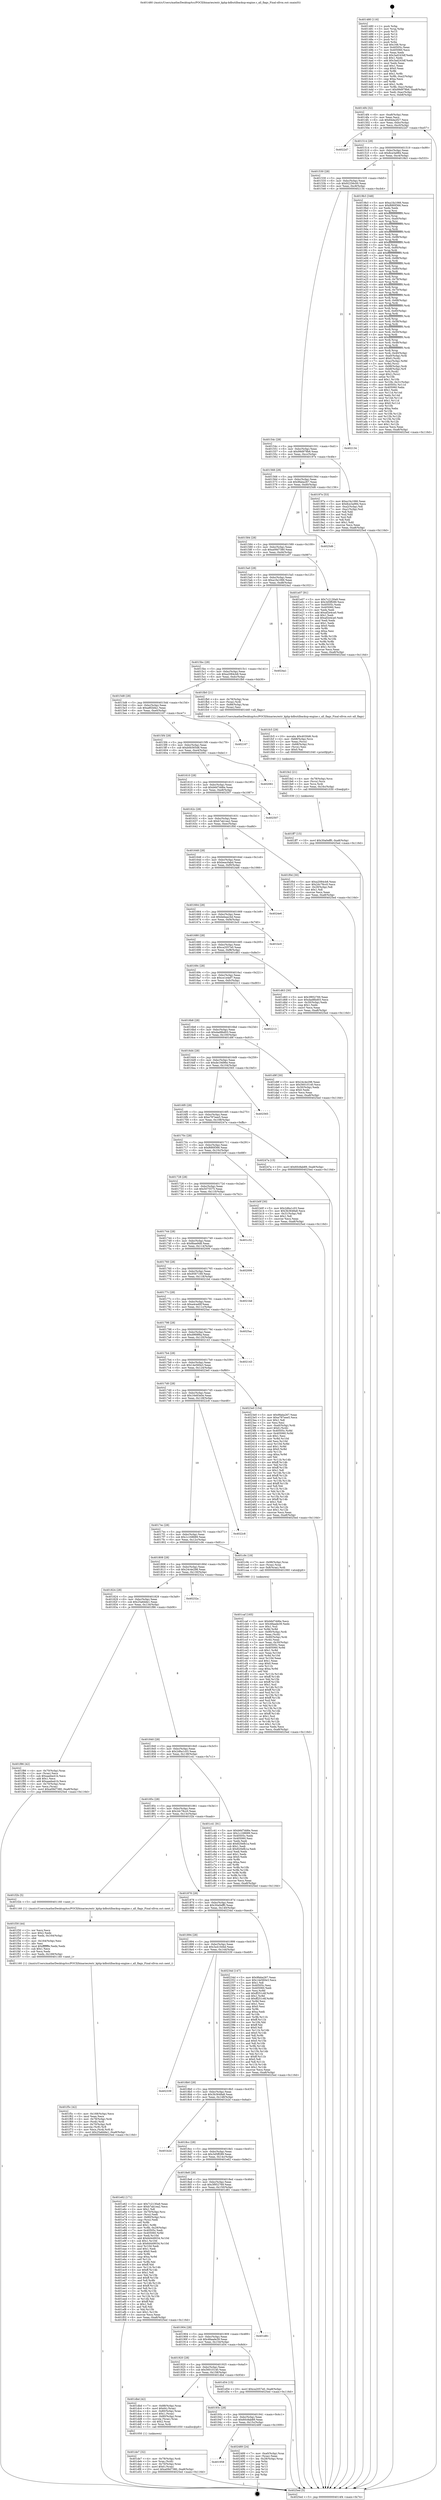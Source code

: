 digraph "0x401480" {
  label = "0x401480 (/mnt/c/Users/mathe/Desktop/tcc/POCII/binaries/extr_kphp-kdbutilbackup-engine.c_all_flags_Final-ollvm.out::main(0))"
  labelloc = "t"
  node[shape=record]

  Entry [label="",width=0.3,height=0.3,shape=circle,fillcolor=black,style=filled]
  "0x4014f4" [label="{
     0x4014f4 [32]\l
     | [instrs]\l
     &nbsp;&nbsp;0x4014f4 \<+6\>: mov -0xa8(%rbp),%eax\l
     &nbsp;&nbsp;0x4014fa \<+2\>: mov %eax,%ecx\l
     &nbsp;&nbsp;0x4014fc \<+6\>: sub $0x84da2f27,%ecx\l
     &nbsp;&nbsp;0x401502 \<+6\>: mov %eax,-0xbc(%rbp)\l
     &nbsp;&nbsp;0x401508 \<+6\>: mov %ecx,-0xc0(%rbp)\l
     &nbsp;&nbsp;0x40150e \<+6\>: je 00000000004022d7 \<main+0xe57\>\l
  }"]
  "0x4022d7" [label="{
     0x4022d7\l
  }", style=dashed]
  "0x401514" [label="{
     0x401514 [28]\l
     | [instrs]\l
     &nbsp;&nbsp;0x401514 \<+5\>: jmp 0000000000401519 \<main+0x99\>\l
     &nbsp;&nbsp;0x401519 \<+6\>: mov -0xbc(%rbp),%eax\l
     &nbsp;&nbsp;0x40151f \<+5\>: sub $0x8ce3a984,%eax\l
     &nbsp;&nbsp;0x401524 \<+6\>: mov %eax,-0xc4(%rbp)\l
     &nbsp;&nbsp;0x40152a \<+6\>: je 00000000004019b3 \<main+0x533\>\l
  }"]
  Exit [label="",width=0.3,height=0.3,shape=circle,fillcolor=black,style=filled,peripheries=2]
  "0x4019b3" [label="{
     0x4019b3 [348]\l
     | [instrs]\l
     &nbsp;&nbsp;0x4019b3 \<+5\>: mov $0xa1fa1066,%eax\l
     &nbsp;&nbsp;0x4019b8 \<+5\>: mov $0xf680f366,%ecx\l
     &nbsp;&nbsp;0x4019bd \<+2\>: xor %edx,%edx\l
     &nbsp;&nbsp;0x4019bf \<+3\>: mov %rsp,%rsi\l
     &nbsp;&nbsp;0x4019c2 \<+4\>: add $0xfffffffffffffff0,%rsi\l
     &nbsp;&nbsp;0x4019c6 \<+3\>: mov %rsi,%rsp\l
     &nbsp;&nbsp;0x4019c9 \<+7\>: mov %rsi,-0xa0(%rbp)\l
     &nbsp;&nbsp;0x4019d0 \<+3\>: mov %rsp,%rsi\l
     &nbsp;&nbsp;0x4019d3 \<+4\>: add $0xfffffffffffffff0,%rsi\l
     &nbsp;&nbsp;0x4019d7 \<+3\>: mov %rsi,%rsp\l
     &nbsp;&nbsp;0x4019da \<+3\>: mov %rsp,%rdi\l
     &nbsp;&nbsp;0x4019dd \<+4\>: add $0xfffffffffffffff0,%rdi\l
     &nbsp;&nbsp;0x4019e1 \<+3\>: mov %rdi,%rsp\l
     &nbsp;&nbsp;0x4019e4 \<+7\>: mov %rdi,-0x98(%rbp)\l
     &nbsp;&nbsp;0x4019eb \<+3\>: mov %rsp,%rdi\l
     &nbsp;&nbsp;0x4019ee \<+4\>: add $0xfffffffffffffff0,%rdi\l
     &nbsp;&nbsp;0x4019f2 \<+3\>: mov %rdi,%rsp\l
     &nbsp;&nbsp;0x4019f5 \<+7\>: mov %rdi,-0x90(%rbp)\l
     &nbsp;&nbsp;0x4019fc \<+3\>: mov %rsp,%rdi\l
     &nbsp;&nbsp;0x4019ff \<+4\>: add $0xfffffffffffffff0,%rdi\l
     &nbsp;&nbsp;0x401a03 \<+3\>: mov %rdi,%rsp\l
     &nbsp;&nbsp;0x401a06 \<+7\>: mov %rdi,-0x88(%rbp)\l
     &nbsp;&nbsp;0x401a0d \<+3\>: mov %rsp,%rdi\l
     &nbsp;&nbsp;0x401a10 \<+4\>: add $0xfffffffffffffff0,%rdi\l
     &nbsp;&nbsp;0x401a14 \<+3\>: mov %rdi,%rsp\l
     &nbsp;&nbsp;0x401a17 \<+4\>: mov %rdi,-0x80(%rbp)\l
     &nbsp;&nbsp;0x401a1b \<+3\>: mov %rsp,%rdi\l
     &nbsp;&nbsp;0x401a1e \<+4\>: add $0xfffffffffffffff0,%rdi\l
     &nbsp;&nbsp;0x401a22 \<+3\>: mov %rdi,%rsp\l
     &nbsp;&nbsp;0x401a25 \<+4\>: mov %rdi,-0x78(%rbp)\l
     &nbsp;&nbsp;0x401a29 \<+3\>: mov %rsp,%rdi\l
     &nbsp;&nbsp;0x401a2c \<+4\>: add $0xfffffffffffffff0,%rdi\l
     &nbsp;&nbsp;0x401a30 \<+3\>: mov %rdi,%rsp\l
     &nbsp;&nbsp;0x401a33 \<+4\>: mov %rdi,-0x70(%rbp)\l
     &nbsp;&nbsp;0x401a37 \<+3\>: mov %rsp,%rdi\l
     &nbsp;&nbsp;0x401a3a \<+4\>: add $0xfffffffffffffff0,%rdi\l
     &nbsp;&nbsp;0x401a3e \<+3\>: mov %rdi,%rsp\l
     &nbsp;&nbsp;0x401a41 \<+4\>: mov %rdi,-0x68(%rbp)\l
     &nbsp;&nbsp;0x401a45 \<+3\>: mov %rsp,%rdi\l
     &nbsp;&nbsp;0x401a48 \<+4\>: add $0xfffffffffffffff0,%rdi\l
     &nbsp;&nbsp;0x401a4c \<+3\>: mov %rdi,%rsp\l
     &nbsp;&nbsp;0x401a4f \<+4\>: mov %rdi,-0x60(%rbp)\l
     &nbsp;&nbsp;0x401a53 \<+3\>: mov %rsp,%rdi\l
     &nbsp;&nbsp;0x401a56 \<+4\>: add $0xfffffffffffffff0,%rdi\l
     &nbsp;&nbsp;0x401a5a \<+3\>: mov %rdi,%rsp\l
     &nbsp;&nbsp;0x401a5d \<+4\>: mov %rdi,-0x58(%rbp)\l
     &nbsp;&nbsp;0x401a61 \<+3\>: mov %rsp,%rdi\l
     &nbsp;&nbsp;0x401a64 \<+4\>: add $0xfffffffffffffff0,%rdi\l
     &nbsp;&nbsp;0x401a68 \<+3\>: mov %rdi,%rsp\l
     &nbsp;&nbsp;0x401a6b \<+4\>: mov %rdi,-0x50(%rbp)\l
     &nbsp;&nbsp;0x401a6f \<+3\>: mov %rsp,%rdi\l
     &nbsp;&nbsp;0x401a72 \<+4\>: add $0xfffffffffffffff0,%rdi\l
     &nbsp;&nbsp;0x401a76 \<+3\>: mov %rdi,%rsp\l
     &nbsp;&nbsp;0x401a79 \<+4\>: mov %rdi,-0x48(%rbp)\l
     &nbsp;&nbsp;0x401a7d \<+3\>: mov %rsp,%rdi\l
     &nbsp;&nbsp;0x401a80 \<+4\>: add $0xfffffffffffffff0,%rdi\l
     &nbsp;&nbsp;0x401a84 \<+3\>: mov %rdi,%rsp\l
     &nbsp;&nbsp;0x401a87 \<+4\>: mov %rdi,-0x40(%rbp)\l
     &nbsp;&nbsp;0x401a8b \<+7\>: mov -0xa0(%rbp),%rdi\l
     &nbsp;&nbsp;0x401a92 \<+6\>: movl $0x0,(%rdi)\l
     &nbsp;&nbsp;0x401a98 \<+7\>: mov -0xac(%rbp),%r8d\l
     &nbsp;&nbsp;0x401a9f \<+3\>: mov %r8d,(%rsi)\l
     &nbsp;&nbsp;0x401aa2 \<+7\>: mov -0x98(%rbp),%rdi\l
     &nbsp;&nbsp;0x401aa9 \<+7\>: mov -0xb8(%rbp),%r9\l
     &nbsp;&nbsp;0x401ab0 \<+3\>: mov %r9,(%rdi)\l
     &nbsp;&nbsp;0x401ab3 \<+3\>: cmpl $0x2,(%rsi)\l
     &nbsp;&nbsp;0x401ab6 \<+4\>: setne %r10b\l
     &nbsp;&nbsp;0x401aba \<+4\>: and $0x1,%r10b\l
     &nbsp;&nbsp;0x401abe \<+4\>: mov %r10b,-0x31(%rbp)\l
     &nbsp;&nbsp;0x401ac2 \<+8\>: mov 0x40505c,%r11d\l
     &nbsp;&nbsp;0x401aca \<+7\>: mov 0x405060,%ebx\l
     &nbsp;&nbsp;0x401ad1 \<+3\>: sub $0x1,%edx\l
     &nbsp;&nbsp;0x401ad4 \<+3\>: mov %r11d,%r14d\l
     &nbsp;&nbsp;0x401ad7 \<+3\>: add %edx,%r14d\l
     &nbsp;&nbsp;0x401ada \<+4\>: imul %r14d,%r11d\l
     &nbsp;&nbsp;0x401ade \<+4\>: and $0x1,%r11d\l
     &nbsp;&nbsp;0x401ae2 \<+4\>: cmp $0x0,%r11d\l
     &nbsp;&nbsp;0x401ae6 \<+4\>: sete %r10b\l
     &nbsp;&nbsp;0x401aea \<+3\>: cmp $0xa,%ebx\l
     &nbsp;&nbsp;0x401aed \<+4\>: setl %r15b\l
     &nbsp;&nbsp;0x401af1 \<+3\>: mov %r10b,%r12b\l
     &nbsp;&nbsp;0x401af4 \<+3\>: and %r15b,%r12b\l
     &nbsp;&nbsp;0x401af7 \<+3\>: xor %r15b,%r10b\l
     &nbsp;&nbsp;0x401afa \<+3\>: or %r10b,%r12b\l
     &nbsp;&nbsp;0x401afd \<+4\>: test $0x1,%r12b\l
     &nbsp;&nbsp;0x401b01 \<+3\>: cmovne %ecx,%eax\l
     &nbsp;&nbsp;0x401b04 \<+6\>: mov %eax,-0xa8(%rbp)\l
     &nbsp;&nbsp;0x401b0a \<+5\>: jmp 00000000004025ed \<main+0x116d\>\l
  }"]
  "0x401530" [label="{
     0x401530 [28]\l
     | [instrs]\l
     &nbsp;&nbsp;0x401530 \<+5\>: jmp 0000000000401535 \<main+0xb5\>\l
     &nbsp;&nbsp;0x401535 \<+6\>: mov -0xbc(%rbp),%eax\l
     &nbsp;&nbsp;0x40153b \<+5\>: sub $0x92256c00,%eax\l
     &nbsp;&nbsp;0x401540 \<+6\>: mov %eax,-0xc8(%rbp)\l
     &nbsp;&nbsp;0x401546 \<+6\>: je 0000000000402134 \<main+0xcb4\>\l
  }"]
  "0x401958" [label="{
     0x401958\l
  }", style=dashed]
  "0x402134" [label="{
     0x402134\l
  }", style=dashed]
  "0x40154c" [label="{
     0x40154c [28]\l
     | [instrs]\l
     &nbsp;&nbsp;0x40154c \<+5\>: jmp 0000000000401551 \<main+0xd1\>\l
     &nbsp;&nbsp;0x401551 \<+6\>: mov -0xbc(%rbp),%eax\l
     &nbsp;&nbsp;0x401557 \<+5\>: sub $0x99d978b6,%eax\l
     &nbsp;&nbsp;0x40155c \<+6\>: mov %eax,-0xcc(%rbp)\l
     &nbsp;&nbsp;0x401562 \<+6\>: je 000000000040197e \<main+0x4fe\>\l
  }"]
  "0x402489" [label="{
     0x402489 [24]\l
     | [instrs]\l
     &nbsp;&nbsp;0x402489 \<+7\>: mov -0xa0(%rbp),%rax\l
     &nbsp;&nbsp;0x402490 \<+2\>: mov (%rax),%eax\l
     &nbsp;&nbsp;0x402492 \<+4\>: lea -0x28(%rbp),%rsp\l
     &nbsp;&nbsp;0x402496 \<+1\>: pop %rbx\l
     &nbsp;&nbsp;0x402497 \<+2\>: pop %r12\l
     &nbsp;&nbsp;0x402499 \<+2\>: pop %r13\l
     &nbsp;&nbsp;0x40249b \<+2\>: pop %r14\l
     &nbsp;&nbsp;0x40249d \<+2\>: pop %r15\l
     &nbsp;&nbsp;0x40249f \<+1\>: pop %rbp\l
     &nbsp;&nbsp;0x4024a0 \<+1\>: ret\l
  }"]
  "0x40197e" [label="{
     0x40197e [53]\l
     | [instrs]\l
     &nbsp;&nbsp;0x40197e \<+5\>: mov $0xa1fa1066,%eax\l
     &nbsp;&nbsp;0x401983 \<+5\>: mov $0x8ce3a984,%ecx\l
     &nbsp;&nbsp;0x401988 \<+6\>: mov -0xa2(%rbp),%dl\l
     &nbsp;&nbsp;0x40198e \<+7\>: mov -0xa1(%rbp),%sil\l
     &nbsp;&nbsp;0x401995 \<+3\>: mov %dl,%dil\l
     &nbsp;&nbsp;0x401998 \<+3\>: and %sil,%dil\l
     &nbsp;&nbsp;0x40199b \<+3\>: xor %sil,%dl\l
     &nbsp;&nbsp;0x40199e \<+3\>: or %dl,%dil\l
     &nbsp;&nbsp;0x4019a1 \<+4\>: test $0x1,%dil\l
     &nbsp;&nbsp;0x4019a5 \<+3\>: cmovne %ecx,%eax\l
     &nbsp;&nbsp;0x4019a8 \<+6\>: mov %eax,-0xa8(%rbp)\l
     &nbsp;&nbsp;0x4019ae \<+5\>: jmp 00000000004025ed \<main+0x116d\>\l
  }"]
  "0x401568" [label="{
     0x401568 [28]\l
     | [instrs]\l
     &nbsp;&nbsp;0x401568 \<+5\>: jmp 000000000040156d \<main+0xed\>\l
     &nbsp;&nbsp;0x40156d \<+6\>: mov -0xbc(%rbp),%eax\l
     &nbsp;&nbsp;0x401573 \<+5\>: sub $0x9faba267,%eax\l
     &nbsp;&nbsp;0x401578 \<+6\>: mov %eax,-0xd0(%rbp)\l
     &nbsp;&nbsp;0x40157e \<+6\>: je 00000000004025d6 \<main+0x1156\>\l
  }"]
  "0x4025ed" [label="{
     0x4025ed [5]\l
     | [instrs]\l
     &nbsp;&nbsp;0x4025ed \<+5\>: jmp 00000000004014f4 \<main+0x74\>\l
  }"]
  "0x401480" [label="{
     0x401480 [116]\l
     | [instrs]\l
     &nbsp;&nbsp;0x401480 \<+1\>: push %rbp\l
     &nbsp;&nbsp;0x401481 \<+3\>: mov %rsp,%rbp\l
     &nbsp;&nbsp;0x401484 \<+2\>: push %r15\l
     &nbsp;&nbsp;0x401486 \<+2\>: push %r14\l
     &nbsp;&nbsp;0x401488 \<+2\>: push %r13\l
     &nbsp;&nbsp;0x40148a \<+2\>: push %r12\l
     &nbsp;&nbsp;0x40148c \<+1\>: push %rbx\l
     &nbsp;&nbsp;0x40148d \<+7\>: sub $0x168,%rsp\l
     &nbsp;&nbsp;0x401494 \<+7\>: mov 0x40505c,%eax\l
     &nbsp;&nbsp;0x40149b \<+7\>: mov 0x405060,%ecx\l
     &nbsp;&nbsp;0x4014a2 \<+2\>: mov %eax,%edx\l
     &nbsp;&nbsp;0x4014a4 \<+6\>: sub $0x3ad243df,%edx\l
     &nbsp;&nbsp;0x4014aa \<+3\>: sub $0x1,%edx\l
     &nbsp;&nbsp;0x4014ad \<+6\>: add $0x3ad243df,%edx\l
     &nbsp;&nbsp;0x4014b3 \<+3\>: imul %edx,%eax\l
     &nbsp;&nbsp;0x4014b6 \<+3\>: and $0x1,%eax\l
     &nbsp;&nbsp;0x4014b9 \<+3\>: cmp $0x0,%eax\l
     &nbsp;&nbsp;0x4014bc \<+4\>: sete %r8b\l
     &nbsp;&nbsp;0x4014c0 \<+4\>: and $0x1,%r8b\l
     &nbsp;&nbsp;0x4014c4 \<+7\>: mov %r8b,-0xa2(%rbp)\l
     &nbsp;&nbsp;0x4014cb \<+3\>: cmp $0xa,%ecx\l
     &nbsp;&nbsp;0x4014ce \<+4\>: setl %r8b\l
     &nbsp;&nbsp;0x4014d2 \<+4\>: and $0x1,%r8b\l
     &nbsp;&nbsp;0x4014d6 \<+7\>: mov %r8b,-0xa1(%rbp)\l
     &nbsp;&nbsp;0x4014dd \<+10\>: movl $0x99d978b6,-0xa8(%rbp)\l
     &nbsp;&nbsp;0x4014e7 \<+6\>: mov %edi,-0xac(%rbp)\l
     &nbsp;&nbsp;0x4014ed \<+7\>: mov %rsi,-0xb8(%rbp)\l
  }"]
  "0x401ff7" [label="{
     0x401ff7 [15]\l
     | [instrs]\l
     &nbsp;&nbsp;0x401ff7 \<+10\>: movl $0x30a0eff0,-0xa8(%rbp)\l
     &nbsp;&nbsp;0x402001 \<+5\>: jmp 00000000004025ed \<main+0x116d\>\l
  }"]
  "0x401fe2" [label="{
     0x401fe2 [21]\l
     | [instrs]\l
     &nbsp;&nbsp;0x401fe2 \<+4\>: mov -0x78(%rbp),%rcx\l
     &nbsp;&nbsp;0x401fe6 \<+3\>: mov (%rcx),%rcx\l
     &nbsp;&nbsp;0x401fe9 \<+3\>: mov %rcx,%rdi\l
     &nbsp;&nbsp;0x401fec \<+6\>: mov %eax,-0x16c(%rbp)\l
     &nbsp;&nbsp;0x401ff2 \<+5\>: call 0000000000401030 \<free@plt\>\l
     | [calls]\l
     &nbsp;&nbsp;0x401030 \{1\} (unknown)\l
  }"]
  "0x4025d6" [label="{
     0x4025d6\l
  }", style=dashed]
  "0x401584" [label="{
     0x401584 [28]\l
     | [instrs]\l
     &nbsp;&nbsp;0x401584 \<+5\>: jmp 0000000000401589 \<main+0x109\>\l
     &nbsp;&nbsp;0x401589 \<+6\>: mov -0xbc(%rbp),%eax\l
     &nbsp;&nbsp;0x40158f \<+5\>: sub $0xa09d7380,%eax\l
     &nbsp;&nbsp;0x401594 \<+6\>: mov %eax,-0xd4(%rbp)\l
     &nbsp;&nbsp;0x40159a \<+6\>: je 0000000000401e07 \<main+0x987\>\l
  }"]
  "0x401fc5" [label="{
     0x401fc5 [29]\l
     | [instrs]\l
     &nbsp;&nbsp;0x401fc5 \<+10\>: movabs $0x4030d6,%rdi\l
     &nbsp;&nbsp;0x401fcf \<+4\>: mov -0x68(%rbp),%rcx\l
     &nbsp;&nbsp;0x401fd3 \<+2\>: mov %eax,(%rcx)\l
     &nbsp;&nbsp;0x401fd5 \<+4\>: mov -0x68(%rbp),%rcx\l
     &nbsp;&nbsp;0x401fd9 \<+2\>: mov (%rcx),%esi\l
     &nbsp;&nbsp;0x401fdb \<+2\>: mov $0x0,%al\l
     &nbsp;&nbsp;0x401fdd \<+5\>: call 0000000000401040 \<printf@plt\>\l
     | [calls]\l
     &nbsp;&nbsp;0x401040 \{1\} (unknown)\l
  }"]
  "0x401e07" [label="{
     0x401e07 [91]\l
     | [instrs]\l
     &nbsp;&nbsp;0x401e07 \<+5\>: mov $0x7c2130a9,%eax\l
     &nbsp;&nbsp;0x401e0c \<+5\>: mov $0x3d5ff289,%ecx\l
     &nbsp;&nbsp;0x401e11 \<+7\>: mov 0x40505c,%edx\l
     &nbsp;&nbsp;0x401e18 \<+7\>: mov 0x405060,%esi\l
     &nbsp;&nbsp;0x401e1f \<+2\>: mov %edx,%edi\l
     &nbsp;&nbsp;0x401e21 \<+6\>: add $0xaf2e4ca0,%edi\l
     &nbsp;&nbsp;0x401e27 \<+3\>: sub $0x1,%edi\l
     &nbsp;&nbsp;0x401e2a \<+6\>: sub $0xaf2e4ca0,%edi\l
     &nbsp;&nbsp;0x401e30 \<+3\>: imul %edi,%edx\l
     &nbsp;&nbsp;0x401e33 \<+3\>: and $0x1,%edx\l
     &nbsp;&nbsp;0x401e36 \<+3\>: cmp $0x0,%edx\l
     &nbsp;&nbsp;0x401e39 \<+4\>: sete %r8b\l
     &nbsp;&nbsp;0x401e3d \<+3\>: cmp $0xa,%esi\l
     &nbsp;&nbsp;0x401e40 \<+4\>: setl %r9b\l
     &nbsp;&nbsp;0x401e44 \<+3\>: mov %r8b,%r10b\l
     &nbsp;&nbsp;0x401e47 \<+3\>: and %r9b,%r10b\l
     &nbsp;&nbsp;0x401e4a \<+3\>: xor %r9b,%r8b\l
     &nbsp;&nbsp;0x401e4d \<+3\>: or %r8b,%r10b\l
     &nbsp;&nbsp;0x401e50 \<+4\>: test $0x1,%r10b\l
     &nbsp;&nbsp;0x401e54 \<+3\>: cmovne %ecx,%eax\l
     &nbsp;&nbsp;0x401e57 \<+6\>: mov %eax,-0xa8(%rbp)\l
     &nbsp;&nbsp;0x401e5d \<+5\>: jmp 00000000004025ed \<main+0x116d\>\l
  }"]
  "0x4015a0" [label="{
     0x4015a0 [28]\l
     | [instrs]\l
     &nbsp;&nbsp;0x4015a0 \<+5\>: jmp 00000000004015a5 \<main+0x125\>\l
     &nbsp;&nbsp;0x4015a5 \<+6\>: mov -0xbc(%rbp),%eax\l
     &nbsp;&nbsp;0x4015ab \<+5\>: sub $0xa1fa1066,%eax\l
     &nbsp;&nbsp;0x4015b0 \<+6\>: mov %eax,-0xd8(%rbp)\l
     &nbsp;&nbsp;0x4015b6 \<+6\>: je 00000000004024a1 \<main+0x1021\>\l
  }"]
  "0x401f5c" [label="{
     0x401f5c [42]\l
     | [instrs]\l
     &nbsp;&nbsp;0x401f5c \<+6\>: mov -0x168(%rbp),%ecx\l
     &nbsp;&nbsp;0x401f62 \<+3\>: imul %eax,%ecx\l
     &nbsp;&nbsp;0x401f65 \<+4\>: mov -0x78(%rbp),%rdi\l
     &nbsp;&nbsp;0x401f69 \<+3\>: mov (%rdi),%rdi\l
     &nbsp;&nbsp;0x401f6c \<+4\>: mov -0x70(%rbp),%r8\l
     &nbsp;&nbsp;0x401f70 \<+3\>: movslq (%r8),%r8\l
     &nbsp;&nbsp;0x401f73 \<+4\>: mov %ecx,(%rdi,%r8,4)\l
     &nbsp;&nbsp;0x401f77 \<+10\>: movl $0x25a6dde1,-0xa8(%rbp)\l
     &nbsp;&nbsp;0x401f81 \<+5\>: jmp 00000000004025ed \<main+0x116d\>\l
  }"]
  "0x4024a1" [label="{
     0x4024a1\l
  }", style=dashed]
  "0x4015bc" [label="{
     0x4015bc [28]\l
     | [instrs]\l
     &nbsp;&nbsp;0x4015bc \<+5\>: jmp 00000000004015c1 \<main+0x141\>\l
     &nbsp;&nbsp;0x4015c1 \<+6\>: mov -0xbc(%rbp),%eax\l
     &nbsp;&nbsp;0x4015c7 \<+5\>: sub $0xa2084cb8,%eax\l
     &nbsp;&nbsp;0x4015cc \<+6\>: mov %eax,-0xdc(%rbp)\l
     &nbsp;&nbsp;0x4015d2 \<+6\>: je 0000000000401fb0 \<main+0xb30\>\l
  }"]
  "0x401f30" [label="{
     0x401f30 [44]\l
     | [instrs]\l
     &nbsp;&nbsp;0x401f30 \<+2\>: xor %ecx,%ecx\l
     &nbsp;&nbsp;0x401f32 \<+5\>: mov $0x2,%edx\l
     &nbsp;&nbsp;0x401f37 \<+6\>: mov %edx,-0x164(%rbp)\l
     &nbsp;&nbsp;0x401f3d \<+1\>: cltd\l
     &nbsp;&nbsp;0x401f3e \<+6\>: mov -0x164(%rbp),%esi\l
     &nbsp;&nbsp;0x401f44 \<+2\>: idiv %esi\l
     &nbsp;&nbsp;0x401f46 \<+6\>: imul $0xfffffffe,%edx,%edx\l
     &nbsp;&nbsp;0x401f4c \<+3\>: sub $0x1,%ecx\l
     &nbsp;&nbsp;0x401f4f \<+2\>: sub %ecx,%edx\l
     &nbsp;&nbsp;0x401f51 \<+6\>: mov %edx,-0x168(%rbp)\l
     &nbsp;&nbsp;0x401f57 \<+5\>: call 0000000000401160 \<next_i\>\l
     | [calls]\l
     &nbsp;&nbsp;0x401160 \{1\} (/mnt/c/Users/mathe/Desktop/tcc/POCII/binaries/extr_kphp-kdbutilbackup-engine.c_all_flags_Final-ollvm.out::next_i)\l
  }"]
  "0x401fb0" [label="{
     0x401fb0 [21]\l
     | [instrs]\l
     &nbsp;&nbsp;0x401fb0 \<+4\>: mov -0x78(%rbp),%rax\l
     &nbsp;&nbsp;0x401fb4 \<+3\>: mov (%rax),%rdi\l
     &nbsp;&nbsp;0x401fb7 \<+7\>: mov -0x88(%rbp),%rax\l
     &nbsp;&nbsp;0x401fbe \<+2\>: mov (%rax),%esi\l
     &nbsp;&nbsp;0x401fc0 \<+5\>: call 0000000000401440 \<all_flags\>\l
     | [calls]\l
     &nbsp;&nbsp;0x401440 \{1\} (/mnt/c/Users/mathe/Desktop/tcc/POCII/binaries/extr_kphp-kdbutilbackup-engine.c_all_flags_Final-ollvm.out::all_flags)\l
  }"]
  "0x4015d8" [label="{
     0x4015d8 [28]\l
     | [instrs]\l
     &nbsp;&nbsp;0x4015d8 \<+5\>: jmp 00000000004015dd \<main+0x15d\>\l
     &nbsp;&nbsp;0x4015dd \<+6\>: mov -0xbc(%rbp),%eax\l
     &nbsp;&nbsp;0x4015e3 \<+5\>: sub $0xa8f2bfa1,%eax\l
     &nbsp;&nbsp;0x4015e8 \<+6\>: mov %eax,-0xe0(%rbp)\l
     &nbsp;&nbsp;0x4015ee \<+6\>: je 0000000000402167 \<main+0xce7\>\l
  }"]
  "0x401de7" [label="{
     0x401de7 [32]\l
     | [instrs]\l
     &nbsp;&nbsp;0x401de7 \<+4\>: mov -0x78(%rbp),%rdi\l
     &nbsp;&nbsp;0x401deb \<+3\>: mov %rax,(%rdi)\l
     &nbsp;&nbsp;0x401dee \<+4\>: mov -0x70(%rbp),%rax\l
     &nbsp;&nbsp;0x401df2 \<+6\>: movl $0x0,(%rax)\l
     &nbsp;&nbsp;0x401df8 \<+10\>: movl $0xa09d7380,-0xa8(%rbp)\l
     &nbsp;&nbsp;0x401e02 \<+5\>: jmp 00000000004025ed \<main+0x116d\>\l
  }"]
  "0x402167" [label="{
     0x402167\l
  }", style=dashed]
  "0x4015f4" [label="{
     0x4015f4 [28]\l
     | [instrs]\l
     &nbsp;&nbsp;0x4015f4 \<+5\>: jmp 00000000004015f9 \<main+0x179\>\l
     &nbsp;&nbsp;0x4015f9 \<+6\>: mov -0xbc(%rbp),%eax\l
     &nbsp;&nbsp;0x4015ff \<+5\>: sub $0xb0b565d8,%eax\l
     &nbsp;&nbsp;0x401604 \<+6\>: mov %eax,-0xe4(%rbp)\l
     &nbsp;&nbsp;0x40160a \<+6\>: je 0000000000402061 \<main+0xbe1\>\l
  }"]
  "0x40193c" [label="{
     0x40193c [28]\l
     | [instrs]\l
     &nbsp;&nbsp;0x40193c \<+5\>: jmp 0000000000401941 \<main+0x4c1\>\l
     &nbsp;&nbsp;0x401941 \<+6\>: mov -0xbc(%rbp),%eax\l
     &nbsp;&nbsp;0x401947 \<+5\>: sub $0x60c8ab89,%eax\l
     &nbsp;&nbsp;0x40194c \<+6\>: mov %eax,-0x15c(%rbp)\l
     &nbsp;&nbsp;0x401952 \<+6\>: je 0000000000402489 \<main+0x1009\>\l
  }"]
  "0x402061" [label="{
     0x402061\l
  }", style=dashed]
  "0x401610" [label="{
     0x401610 [28]\l
     | [instrs]\l
     &nbsp;&nbsp;0x401610 \<+5\>: jmp 0000000000401615 \<main+0x195\>\l
     &nbsp;&nbsp;0x401615 \<+6\>: mov -0xbc(%rbp),%eax\l
     &nbsp;&nbsp;0x40161b \<+5\>: sub $0xb6d7dd6e,%eax\l
     &nbsp;&nbsp;0x401620 \<+6\>: mov %eax,-0xe8(%rbp)\l
     &nbsp;&nbsp;0x401626 \<+6\>: je 0000000000402507 \<main+0x1087\>\l
  }"]
  "0x401dbd" [label="{
     0x401dbd [42]\l
     | [instrs]\l
     &nbsp;&nbsp;0x401dbd \<+7\>: mov -0x88(%rbp),%rax\l
     &nbsp;&nbsp;0x401dc4 \<+6\>: movl $0x64,(%rax)\l
     &nbsp;&nbsp;0x401dca \<+4\>: mov -0x80(%rbp),%rax\l
     &nbsp;&nbsp;0x401dce \<+6\>: movl $0x1,(%rax)\l
     &nbsp;&nbsp;0x401dd4 \<+4\>: mov -0x80(%rbp),%rax\l
     &nbsp;&nbsp;0x401dd8 \<+3\>: movslq (%rax),%rax\l
     &nbsp;&nbsp;0x401ddb \<+4\>: shl $0x2,%rax\l
     &nbsp;&nbsp;0x401ddf \<+3\>: mov %rax,%rdi\l
     &nbsp;&nbsp;0x401de2 \<+5\>: call 0000000000401050 \<malloc@plt\>\l
     | [calls]\l
     &nbsp;&nbsp;0x401050 \{1\} (unknown)\l
  }"]
  "0x402507" [label="{
     0x402507\l
  }", style=dashed]
  "0x40162c" [label="{
     0x40162c [28]\l
     | [instrs]\l
     &nbsp;&nbsp;0x40162c \<+5\>: jmp 0000000000401631 \<main+0x1b1\>\l
     &nbsp;&nbsp;0x401631 \<+6\>: mov -0xbc(%rbp),%eax\l
     &nbsp;&nbsp;0x401637 \<+5\>: sub $0xb7ab1ea2,%eax\l
     &nbsp;&nbsp;0x40163c \<+6\>: mov %eax,-0xec(%rbp)\l
     &nbsp;&nbsp;0x401642 \<+6\>: je 0000000000401f0d \<main+0xa8d\>\l
  }"]
  "0x401920" [label="{
     0x401920 [28]\l
     | [instrs]\l
     &nbsp;&nbsp;0x401920 \<+5\>: jmp 0000000000401925 \<main+0x4a5\>\l
     &nbsp;&nbsp;0x401925 \<+6\>: mov -0xbc(%rbp),%eax\l
     &nbsp;&nbsp;0x40192b \<+5\>: sub $0x56010140,%eax\l
     &nbsp;&nbsp;0x401930 \<+6\>: mov %eax,-0x158(%rbp)\l
     &nbsp;&nbsp;0x401936 \<+6\>: je 0000000000401dbd \<main+0x93d\>\l
  }"]
  "0x401f0d" [label="{
     0x401f0d [30]\l
     | [instrs]\l
     &nbsp;&nbsp;0x401f0d \<+5\>: mov $0xa2084cb8,%eax\l
     &nbsp;&nbsp;0x401f12 \<+5\>: mov $0x2dc78cc0,%ecx\l
     &nbsp;&nbsp;0x401f17 \<+3\>: mov -0x29(%rbp),%dl\l
     &nbsp;&nbsp;0x401f1a \<+3\>: test $0x1,%dl\l
     &nbsp;&nbsp;0x401f1d \<+3\>: cmovne %ecx,%eax\l
     &nbsp;&nbsp;0x401f20 \<+6\>: mov %eax,-0xa8(%rbp)\l
     &nbsp;&nbsp;0x401f26 \<+5\>: jmp 00000000004025ed \<main+0x116d\>\l
  }"]
  "0x401648" [label="{
     0x401648 [28]\l
     | [instrs]\l
     &nbsp;&nbsp;0x401648 \<+5\>: jmp 000000000040164d \<main+0x1cd\>\l
     &nbsp;&nbsp;0x40164d \<+6\>: mov -0xbc(%rbp),%eax\l
     &nbsp;&nbsp;0x401653 \<+5\>: sub $0xbeac0abd,%eax\l
     &nbsp;&nbsp;0x401658 \<+6\>: mov %eax,-0xf0(%rbp)\l
     &nbsp;&nbsp;0x40165e \<+6\>: je 00000000004024e6 \<main+0x1066\>\l
  }"]
  "0x401d54" [label="{
     0x401d54 [15]\l
     | [instrs]\l
     &nbsp;&nbsp;0x401d54 \<+10\>: movl $0xca2057e0,-0xa8(%rbp)\l
     &nbsp;&nbsp;0x401d5e \<+5\>: jmp 00000000004025ed \<main+0x116d\>\l
  }"]
  "0x4024e6" [label="{
     0x4024e6\l
  }", style=dashed]
  "0x401664" [label="{
     0x401664 [28]\l
     | [instrs]\l
     &nbsp;&nbsp;0x401664 \<+5\>: jmp 0000000000401669 \<main+0x1e9\>\l
     &nbsp;&nbsp;0x401669 \<+6\>: mov -0xbc(%rbp),%eax\l
     &nbsp;&nbsp;0x40166f \<+5\>: sub $0xbebaa24d,%eax\l
     &nbsp;&nbsp;0x401674 \<+6\>: mov %eax,-0xf4(%rbp)\l
     &nbsp;&nbsp;0x40167a \<+6\>: je 0000000000401bc0 \<main+0x740\>\l
  }"]
  "0x401904" [label="{
     0x401904 [28]\l
     | [instrs]\l
     &nbsp;&nbsp;0x401904 \<+5\>: jmp 0000000000401909 \<main+0x489\>\l
     &nbsp;&nbsp;0x401909 \<+6\>: mov -0xbc(%rbp),%eax\l
     &nbsp;&nbsp;0x40190f \<+5\>: sub $0x48aade39,%eax\l
     &nbsp;&nbsp;0x401914 \<+6\>: mov %eax,-0x154(%rbp)\l
     &nbsp;&nbsp;0x40191a \<+6\>: je 0000000000401d54 \<main+0x8d4\>\l
  }"]
  "0x401bc0" [label="{
     0x401bc0\l
  }", style=dashed]
  "0x401680" [label="{
     0x401680 [28]\l
     | [instrs]\l
     &nbsp;&nbsp;0x401680 \<+5\>: jmp 0000000000401685 \<main+0x205\>\l
     &nbsp;&nbsp;0x401685 \<+6\>: mov -0xbc(%rbp),%eax\l
     &nbsp;&nbsp;0x40168b \<+5\>: sub $0xca2057e0,%eax\l
     &nbsp;&nbsp;0x401690 \<+6\>: mov %eax,-0xf8(%rbp)\l
     &nbsp;&nbsp;0x401696 \<+6\>: je 0000000000401d63 \<main+0x8e3\>\l
  }"]
  "0x401d81" [label="{
     0x401d81\l
  }", style=dashed]
  "0x401d63" [label="{
     0x401d63 [30]\l
     | [instrs]\l
     &nbsp;&nbsp;0x401d63 \<+5\>: mov $0x3f952769,%eax\l
     &nbsp;&nbsp;0x401d68 \<+5\>: mov $0xdad8bd03,%ecx\l
     &nbsp;&nbsp;0x401d6d \<+3\>: mov -0x30(%rbp),%edx\l
     &nbsp;&nbsp;0x401d70 \<+3\>: cmp $0x1,%edx\l
     &nbsp;&nbsp;0x401d73 \<+3\>: cmovl %ecx,%eax\l
     &nbsp;&nbsp;0x401d76 \<+6\>: mov %eax,-0xa8(%rbp)\l
     &nbsp;&nbsp;0x401d7c \<+5\>: jmp 00000000004025ed \<main+0x116d\>\l
  }"]
  "0x40169c" [label="{
     0x40169c [28]\l
     | [instrs]\l
     &nbsp;&nbsp;0x40169c \<+5\>: jmp 00000000004016a1 \<main+0x221\>\l
     &nbsp;&nbsp;0x4016a1 \<+6\>: mov -0xbc(%rbp),%eax\l
     &nbsp;&nbsp;0x4016a7 \<+5\>: sub $0xce1e4ef7,%eax\l
     &nbsp;&nbsp;0x4016ac \<+6\>: mov %eax,-0xfc(%rbp)\l
     &nbsp;&nbsp;0x4016b2 \<+6\>: je 0000000000402213 \<main+0xd93\>\l
  }"]
  "0x4018e8" [label="{
     0x4018e8 [28]\l
     | [instrs]\l
     &nbsp;&nbsp;0x4018e8 \<+5\>: jmp 00000000004018ed \<main+0x46d\>\l
     &nbsp;&nbsp;0x4018ed \<+6\>: mov -0xbc(%rbp),%eax\l
     &nbsp;&nbsp;0x4018f3 \<+5\>: sub $0x3f952769,%eax\l
     &nbsp;&nbsp;0x4018f8 \<+6\>: mov %eax,-0x150(%rbp)\l
     &nbsp;&nbsp;0x4018fe \<+6\>: je 0000000000401d81 \<main+0x901\>\l
  }"]
  "0x402213" [label="{
     0x402213\l
  }", style=dashed]
  "0x4016b8" [label="{
     0x4016b8 [28]\l
     | [instrs]\l
     &nbsp;&nbsp;0x4016b8 \<+5\>: jmp 00000000004016bd \<main+0x23d\>\l
     &nbsp;&nbsp;0x4016bd \<+6\>: mov -0xbc(%rbp),%eax\l
     &nbsp;&nbsp;0x4016c3 \<+5\>: sub $0xdad8bd03,%eax\l
     &nbsp;&nbsp;0x4016c8 \<+6\>: mov %eax,-0x100(%rbp)\l
     &nbsp;&nbsp;0x4016ce \<+6\>: je 0000000000401d9f \<main+0x91f\>\l
  }"]
  "0x401e62" [label="{
     0x401e62 [171]\l
     | [instrs]\l
     &nbsp;&nbsp;0x401e62 \<+5\>: mov $0x7c2130a9,%eax\l
     &nbsp;&nbsp;0x401e67 \<+5\>: mov $0xb7ab1ea2,%ecx\l
     &nbsp;&nbsp;0x401e6c \<+2\>: mov $0x1,%dl\l
     &nbsp;&nbsp;0x401e6e \<+4\>: mov -0x70(%rbp),%rsi\l
     &nbsp;&nbsp;0x401e72 \<+2\>: mov (%rsi),%edi\l
     &nbsp;&nbsp;0x401e74 \<+4\>: mov -0x80(%rbp),%rsi\l
     &nbsp;&nbsp;0x401e78 \<+2\>: cmp (%rsi),%edi\l
     &nbsp;&nbsp;0x401e7a \<+4\>: setl %r8b\l
     &nbsp;&nbsp;0x401e7e \<+4\>: and $0x1,%r8b\l
     &nbsp;&nbsp;0x401e82 \<+4\>: mov %r8b,-0x29(%rbp)\l
     &nbsp;&nbsp;0x401e86 \<+7\>: mov 0x40505c,%edi\l
     &nbsp;&nbsp;0x401e8d \<+8\>: mov 0x405060,%r9d\l
     &nbsp;&nbsp;0x401e95 \<+3\>: mov %edi,%r10d\l
     &nbsp;&nbsp;0x401e98 \<+7\>: add $0x6d449034,%r10d\l
     &nbsp;&nbsp;0x401e9f \<+4\>: sub $0x1,%r10d\l
     &nbsp;&nbsp;0x401ea3 \<+7\>: sub $0x6d449034,%r10d\l
     &nbsp;&nbsp;0x401eaa \<+4\>: imul %r10d,%edi\l
     &nbsp;&nbsp;0x401eae \<+3\>: and $0x1,%edi\l
     &nbsp;&nbsp;0x401eb1 \<+3\>: cmp $0x0,%edi\l
     &nbsp;&nbsp;0x401eb4 \<+4\>: sete %r8b\l
     &nbsp;&nbsp;0x401eb8 \<+4\>: cmp $0xa,%r9d\l
     &nbsp;&nbsp;0x401ebc \<+4\>: setl %r11b\l
     &nbsp;&nbsp;0x401ec0 \<+3\>: mov %r8b,%bl\l
     &nbsp;&nbsp;0x401ec3 \<+3\>: xor $0xff,%bl\l
     &nbsp;&nbsp;0x401ec6 \<+3\>: mov %r11b,%r14b\l
     &nbsp;&nbsp;0x401ec9 \<+4\>: xor $0xff,%r14b\l
     &nbsp;&nbsp;0x401ecd \<+3\>: xor $0x1,%dl\l
     &nbsp;&nbsp;0x401ed0 \<+3\>: mov %bl,%r15b\l
     &nbsp;&nbsp;0x401ed3 \<+4\>: and $0xff,%r15b\l
     &nbsp;&nbsp;0x401ed7 \<+3\>: and %dl,%r8b\l
     &nbsp;&nbsp;0x401eda \<+3\>: mov %r14b,%r12b\l
     &nbsp;&nbsp;0x401edd \<+4\>: and $0xff,%r12b\l
     &nbsp;&nbsp;0x401ee1 \<+3\>: and %dl,%r11b\l
     &nbsp;&nbsp;0x401ee4 \<+3\>: or %r8b,%r15b\l
     &nbsp;&nbsp;0x401ee7 \<+3\>: or %r11b,%r12b\l
     &nbsp;&nbsp;0x401eea \<+3\>: xor %r12b,%r15b\l
     &nbsp;&nbsp;0x401eed \<+3\>: or %r14b,%bl\l
     &nbsp;&nbsp;0x401ef0 \<+3\>: xor $0xff,%bl\l
     &nbsp;&nbsp;0x401ef3 \<+3\>: or $0x1,%dl\l
     &nbsp;&nbsp;0x401ef6 \<+2\>: and %dl,%bl\l
     &nbsp;&nbsp;0x401ef8 \<+3\>: or %bl,%r15b\l
     &nbsp;&nbsp;0x401efb \<+4\>: test $0x1,%r15b\l
     &nbsp;&nbsp;0x401eff \<+3\>: cmovne %ecx,%eax\l
     &nbsp;&nbsp;0x401f02 \<+6\>: mov %eax,-0xa8(%rbp)\l
     &nbsp;&nbsp;0x401f08 \<+5\>: jmp 00000000004025ed \<main+0x116d\>\l
  }"]
  "0x401d9f" [label="{
     0x401d9f [30]\l
     | [instrs]\l
     &nbsp;&nbsp;0x401d9f \<+5\>: mov $0x24c4e298,%eax\l
     &nbsp;&nbsp;0x401da4 \<+5\>: mov $0x56010140,%ecx\l
     &nbsp;&nbsp;0x401da9 \<+3\>: mov -0x30(%rbp),%edx\l
     &nbsp;&nbsp;0x401dac \<+3\>: cmp $0x0,%edx\l
     &nbsp;&nbsp;0x401daf \<+3\>: cmove %ecx,%eax\l
     &nbsp;&nbsp;0x401db2 \<+6\>: mov %eax,-0xa8(%rbp)\l
     &nbsp;&nbsp;0x401db8 \<+5\>: jmp 00000000004025ed \<main+0x116d\>\l
  }"]
  "0x4016d4" [label="{
     0x4016d4 [28]\l
     | [instrs]\l
     &nbsp;&nbsp;0x4016d4 \<+5\>: jmp 00000000004016d9 \<main+0x259\>\l
     &nbsp;&nbsp;0x4016d9 \<+6\>: mov -0xbc(%rbp),%eax\l
     &nbsp;&nbsp;0x4016df \<+5\>: sub $0xde19d96e,%eax\l
     &nbsp;&nbsp;0x4016e4 \<+6\>: mov %eax,-0x104(%rbp)\l
     &nbsp;&nbsp;0x4016ea \<+6\>: je 0000000000402565 \<main+0x10e5\>\l
  }"]
  "0x4018cc" [label="{
     0x4018cc [28]\l
     | [instrs]\l
     &nbsp;&nbsp;0x4018cc \<+5\>: jmp 00000000004018d1 \<main+0x451\>\l
     &nbsp;&nbsp;0x4018d1 \<+6\>: mov -0xbc(%rbp),%eax\l
     &nbsp;&nbsp;0x4018d7 \<+5\>: sub $0x3d5ff289,%eax\l
     &nbsp;&nbsp;0x4018dc \<+6\>: mov %eax,-0x14c(%rbp)\l
     &nbsp;&nbsp;0x4018e2 \<+6\>: je 0000000000401e62 \<main+0x9e2\>\l
  }"]
  "0x402565" [label="{
     0x402565\l
  }", style=dashed]
  "0x4016f0" [label="{
     0x4016f0 [28]\l
     | [instrs]\l
     &nbsp;&nbsp;0x4016f0 \<+5\>: jmp 00000000004016f5 \<main+0x275\>\l
     &nbsp;&nbsp;0x4016f5 \<+6\>: mov -0xbc(%rbp),%eax\l
     &nbsp;&nbsp;0x4016fb \<+5\>: sub $0xe787eee5,%eax\l
     &nbsp;&nbsp;0x401700 \<+6\>: mov %eax,-0x108(%rbp)\l
     &nbsp;&nbsp;0x401706 \<+6\>: je 000000000040247a \<main+0xffa\>\l
  }"]
  "0x401b2d" [label="{
     0x401b2d\l
  }", style=dashed]
  "0x40247a" [label="{
     0x40247a [15]\l
     | [instrs]\l
     &nbsp;&nbsp;0x40247a \<+10\>: movl $0x60c8ab89,-0xa8(%rbp)\l
     &nbsp;&nbsp;0x402484 \<+5\>: jmp 00000000004025ed \<main+0x116d\>\l
  }"]
  "0x40170c" [label="{
     0x40170c [28]\l
     | [instrs]\l
     &nbsp;&nbsp;0x40170c \<+5\>: jmp 0000000000401711 \<main+0x291\>\l
     &nbsp;&nbsp;0x401711 \<+6\>: mov -0xbc(%rbp),%eax\l
     &nbsp;&nbsp;0x401717 \<+5\>: sub $0xf680f366,%eax\l
     &nbsp;&nbsp;0x40171c \<+6\>: mov %eax,-0x10c(%rbp)\l
     &nbsp;&nbsp;0x401722 \<+6\>: je 0000000000401b0f \<main+0x68f\>\l
  }"]
  "0x4018b0" [label="{
     0x4018b0 [28]\l
     | [instrs]\l
     &nbsp;&nbsp;0x4018b0 \<+5\>: jmp 00000000004018b5 \<main+0x435\>\l
     &nbsp;&nbsp;0x4018b5 \<+6\>: mov -0xbc(%rbp),%eax\l
     &nbsp;&nbsp;0x4018bb \<+5\>: sub $0x3b3648a8,%eax\l
     &nbsp;&nbsp;0x4018c0 \<+6\>: mov %eax,-0x148(%rbp)\l
     &nbsp;&nbsp;0x4018c6 \<+6\>: je 0000000000401b2d \<main+0x6ad\>\l
  }"]
  "0x401b0f" [label="{
     0x401b0f [30]\l
     | [instrs]\l
     &nbsp;&nbsp;0x401b0f \<+5\>: mov $0x2d6a1c03,%eax\l
     &nbsp;&nbsp;0x401b14 \<+5\>: mov $0x3b3648a8,%ecx\l
     &nbsp;&nbsp;0x401b19 \<+3\>: mov -0x31(%rbp),%dl\l
     &nbsp;&nbsp;0x401b1c \<+3\>: test $0x1,%dl\l
     &nbsp;&nbsp;0x401b1f \<+3\>: cmovne %ecx,%eax\l
     &nbsp;&nbsp;0x401b22 \<+6\>: mov %eax,-0xa8(%rbp)\l
     &nbsp;&nbsp;0x401b28 \<+5\>: jmp 00000000004025ed \<main+0x116d\>\l
  }"]
  "0x401728" [label="{
     0x401728 [28]\l
     | [instrs]\l
     &nbsp;&nbsp;0x401728 \<+5\>: jmp 000000000040172d \<main+0x2ad\>\l
     &nbsp;&nbsp;0x40172d \<+6\>: mov -0xbc(%rbp),%eax\l
     &nbsp;&nbsp;0x401733 \<+5\>: sub $0x5075575,%eax\l
     &nbsp;&nbsp;0x401738 \<+6\>: mov %eax,-0x110(%rbp)\l
     &nbsp;&nbsp;0x40173e \<+6\>: je 0000000000401c32 \<main+0x7b2\>\l
  }"]
  "0x402339" [label="{
     0x402339\l
  }", style=dashed]
  "0x401c32" [label="{
     0x401c32\l
  }", style=dashed]
  "0x401744" [label="{
     0x401744 [28]\l
     | [instrs]\l
     &nbsp;&nbsp;0x401744 \<+5\>: jmp 0000000000401749 \<main+0x2c9\>\l
     &nbsp;&nbsp;0x401749 \<+6\>: mov -0xbc(%rbp),%eax\l
     &nbsp;&nbsp;0x40174f \<+5\>: sub $0x8bae9d8,%eax\l
     &nbsp;&nbsp;0x401754 \<+6\>: mov %eax,-0x114(%rbp)\l
     &nbsp;&nbsp;0x40175a \<+6\>: je 0000000000402006 \<main+0xb86\>\l
  }"]
  "0x401894" [label="{
     0x401894 [28]\l
     | [instrs]\l
     &nbsp;&nbsp;0x401894 \<+5\>: jmp 0000000000401899 \<main+0x419\>\l
     &nbsp;&nbsp;0x401899 \<+6\>: mov -0xbc(%rbp),%eax\l
     &nbsp;&nbsp;0x40189f \<+5\>: sub $0x3a410d4d,%eax\l
     &nbsp;&nbsp;0x4018a4 \<+6\>: mov %eax,-0x144(%rbp)\l
     &nbsp;&nbsp;0x4018aa \<+6\>: je 0000000000402339 \<main+0xeb9\>\l
  }"]
  "0x402006" [label="{
     0x402006\l
  }", style=dashed]
  "0x401760" [label="{
     0x401760 [28]\l
     | [instrs]\l
     &nbsp;&nbsp;0x401760 \<+5\>: jmp 0000000000401765 \<main+0x2e5\>\l
     &nbsp;&nbsp;0x401765 \<+6\>: mov -0xbc(%rbp),%eax\l
     &nbsp;&nbsp;0x40176b \<+5\>: sub $0x9567169,%eax\l
     &nbsp;&nbsp;0x401770 \<+6\>: mov %eax,-0x118(%rbp)\l
     &nbsp;&nbsp;0x401776 \<+6\>: je 00000000004021bd \<main+0xd3d\>\l
  }"]
  "0x40234d" [label="{
     0x40234d [147]\l
     | [instrs]\l
     &nbsp;&nbsp;0x40234d \<+5\>: mov $0x9faba267,%eax\l
     &nbsp;&nbsp;0x402352 \<+5\>: mov $0x14e560e3,%ecx\l
     &nbsp;&nbsp;0x402357 \<+2\>: mov $0x1,%dl\l
     &nbsp;&nbsp;0x402359 \<+7\>: mov 0x40505c,%esi\l
     &nbsp;&nbsp;0x402360 \<+7\>: mov 0x405060,%edi\l
     &nbsp;&nbsp;0x402367 \<+3\>: mov %esi,%r8d\l
     &nbsp;&nbsp;0x40236a \<+7\>: add $0xff251c6f,%r8d\l
     &nbsp;&nbsp;0x402371 \<+4\>: sub $0x1,%r8d\l
     &nbsp;&nbsp;0x402375 \<+7\>: sub $0xff251c6f,%r8d\l
     &nbsp;&nbsp;0x40237c \<+4\>: imul %r8d,%esi\l
     &nbsp;&nbsp;0x402380 \<+3\>: and $0x1,%esi\l
     &nbsp;&nbsp;0x402383 \<+3\>: cmp $0x0,%esi\l
     &nbsp;&nbsp;0x402386 \<+4\>: sete %r9b\l
     &nbsp;&nbsp;0x40238a \<+3\>: cmp $0xa,%edi\l
     &nbsp;&nbsp;0x40238d \<+4\>: setl %r10b\l
     &nbsp;&nbsp;0x402391 \<+3\>: mov %r9b,%r11b\l
     &nbsp;&nbsp;0x402394 \<+4\>: xor $0xff,%r11b\l
     &nbsp;&nbsp;0x402398 \<+3\>: mov %r10b,%bl\l
     &nbsp;&nbsp;0x40239b \<+3\>: xor $0xff,%bl\l
     &nbsp;&nbsp;0x40239e \<+3\>: xor $0x0,%dl\l
     &nbsp;&nbsp;0x4023a1 \<+3\>: mov %r11b,%r14b\l
     &nbsp;&nbsp;0x4023a4 \<+4\>: and $0x0,%r14b\l
     &nbsp;&nbsp;0x4023a8 \<+3\>: and %dl,%r9b\l
     &nbsp;&nbsp;0x4023ab \<+3\>: mov %bl,%r15b\l
     &nbsp;&nbsp;0x4023ae \<+4\>: and $0x0,%r15b\l
     &nbsp;&nbsp;0x4023b2 \<+3\>: and %dl,%r10b\l
     &nbsp;&nbsp;0x4023b5 \<+3\>: or %r9b,%r14b\l
     &nbsp;&nbsp;0x4023b8 \<+3\>: or %r10b,%r15b\l
     &nbsp;&nbsp;0x4023bb \<+3\>: xor %r15b,%r14b\l
     &nbsp;&nbsp;0x4023be \<+3\>: or %bl,%r11b\l
     &nbsp;&nbsp;0x4023c1 \<+4\>: xor $0xff,%r11b\l
     &nbsp;&nbsp;0x4023c5 \<+3\>: or $0x0,%dl\l
     &nbsp;&nbsp;0x4023c8 \<+3\>: and %dl,%r11b\l
     &nbsp;&nbsp;0x4023cb \<+3\>: or %r11b,%r14b\l
     &nbsp;&nbsp;0x4023ce \<+4\>: test $0x1,%r14b\l
     &nbsp;&nbsp;0x4023d2 \<+3\>: cmovne %ecx,%eax\l
     &nbsp;&nbsp;0x4023d5 \<+6\>: mov %eax,-0xa8(%rbp)\l
     &nbsp;&nbsp;0x4023db \<+5\>: jmp 00000000004025ed \<main+0x116d\>\l
  }"]
  "0x4021bd" [label="{
     0x4021bd\l
  }", style=dashed]
  "0x40177c" [label="{
     0x40177c [28]\l
     | [instrs]\l
     &nbsp;&nbsp;0x40177c \<+5\>: jmp 0000000000401781 \<main+0x301\>\l
     &nbsp;&nbsp;0x401781 \<+6\>: mov -0xbc(%rbp),%eax\l
     &nbsp;&nbsp;0x401787 \<+5\>: sub $0xa4ced0f,%eax\l
     &nbsp;&nbsp;0x40178c \<+6\>: mov %eax,-0x11c(%rbp)\l
     &nbsp;&nbsp;0x401792 \<+6\>: je 00000000004025ac \<main+0x112c\>\l
  }"]
  "0x401878" [label="{
     0x401878 [28]\l
     | [instrs]\l
     &nbsp;&nbsp;0x401878 \<+5\>: jmp 000000000040187d \<main+0x3fd\>\l
     &nbsp;&nbsp;0x40187d \<+6\>: mov -0xbc(%rbp),%eax\l
     &nbsp;&nbsp;0x401883 \<+5\>: sub $0x30a0eff0,%eax\l
     &nbsp;&nbsp;0x401888 \<+6\>: mov %eax,-0x140(%rbp)\l
     &nbsp;&nbsp;0x40188e \<+6\>: je 000000000040234d \<main+0xecd\>\l
  }"]
  "0x4025ac" [label="{
     0x4025ac\l
  }", style=dashed]
  "0x401798" [label="{
     0x401798 [28]\l
     | [instrs]\l
     &nbsp;&nbsp;0x401798 \<+5\>: jmp 000000000040179d \<main+0x31d\>\l
     &nbsp;&nbsp;0x40179d \<+6\>: mov -0xbc(%rbp),%eax\l
     &nbsp;&nbsp;0x4017a3 \<+5\>: sub $0xd968f6a,%eax\l
     &nbsp;&nbsp;0x4017a8 \<+6\>: mov %eax,-0x120(%rbp)\l
     &nbsp;&nbsp;0x4017ae \<+6\>: je 0000000000402143 \<main+0xcc3\>\l
  }"]
  "0x401f2b" [label="{
     0x401f2b [5]\l
     | [instrs]\l
     &nbsp;&nbsp;0x401f2b \<+5\>: call 0000000000401160 \<next_i\>\l
     | [calls]\l
     &nbsp;&nbsp;0x401160 \{1\} (/mnt/c/Users/mathe/Desktop/tcc/POCII/binaries/extr_kphp-kdbutilbackup-engine.c_all_flags_Final-ollvm.out::next_i)\l
  }"]
  "0x402143" [label="{
     0x402143\l
  }", style=dashed]
  "0x4017b4" [label="{
     0x4017b4 [28]\l
     | [instrs]\l
     &nbsp;&nbsp;0x4017b4 \<+5\>: jmp 00000000004017b9 \<main+0x339\>\l
     &nbsp;&nbsp;0x4017b9 \<+6\>: mov -0xbc(%rbp),%eax\l
     &nbsp;&nbsp;0x4017bf \<+5\>: sub $0x14e560e3,%eax\l
     &nbsp;&nbsp;0x4017c4 \<+6\>: mov %eax,-0x124(%rbp)\l
     &nbsp;&nbsp;0x4017ca \<+6\>: je 00000000004023e0 \<main+0xf60\>\l
  }"]
  "0x401caf" [label="{
     0x401caf [165]\l
     | [instrs]\l
     &nbsp;&nbsp;0x401caf \<+5\>: mov $0xb6d7dd6e,%ecx\l
     &nbsp;&nbsp;0x401cb4 \<+5\>: mov $0x48aade39,%edx\l
     &nbsp;&nbsp;0x401cb9 \<+3\>: mov $0x1,%sil\l
     &nbsp;&nbsp;0x401cbc \<+3\>: xor %r8d,%r8d\l
     &nbsp;&nbsp;0x401cbf \<+7\>: mov -0x90(%rbp),%rdi\l
     &nbsp;&nbsp;0x401cc6 \<+2\>: mov %eax,(%rdi)\l
     &nbsp;&nbsp;0x401cc8 \<+7\>: mov -0x90(%rbp),%rdi\l
     &nbsp;&nbsp;0x401ccf \<+2\>: mov (%rdi),%eax\l
     &nbsp;&nbsp;0x401cd1 \<+3\>: mov %eax,-0x30(%rbp)\l
     &nbsp;&nbsp;0x401cd4 \<+7\>: mov 0x40505c,%eax\l
     &nbsp;&nbsp;0x401cdb \<+8\>: mov 0x405060,%r9d\l
     &nbsp;&nbsp;0x401ce3 \<+4\>: sub $0x1,%r8d\l
     &nbsp;&nbsp;0x401ce7 \<+3\>: mov %eax,%r10d\l
     &nbsp;&nbsp;0x401cea \<+3\>: add %r8d,%r10d\l
     &nbsp;&nbsp;0x401ced \<+4\>: imul %r10d,%eax\l
     &nbsp;&nbsp;0x401cf1 \<+3\>: and $0x1,%eax\l
     &nbsp;&nbsp;0x401cf4 \<+3\>: cmp $0x0,%eax\l
     &nbsp;&nbsp;0x401cf7 \<+4\>: sete %r11b\l
     &nbsp;&nbsp;0x401cfb \<+4\>: cmp $0xa,%r9d\l
     &nbsp;&nbsp;0x401cff \<+3\>: setl %bl\l
     &nbsp;&nbsp;0x401d02 \<+3\>: mov %r11b,%r14b\l
     &nbsp;&nbsp;0x401d05 \<+4\>: xor $0xff,%r14b\l
     &nbsp;&nbsp;0x401d09 \<+3\>: mov %bl,%r15b\l
     &nbsp;&nbsp;0x401d0c \<+4\>: xor $0xff,%r15b\l
     &nbsp;&nbsp;0x401d10 \<+4\>: xor $0x1,%sil\l
     &nbsp;&nbsp;0x401d14 \<+3\>: mov %r14b,%r12b\l
     &nbsp;&nbsp;0x401d17 \<+4\>: and $0xff,%r12b\l
     &nbsp;&nbsp;0x401d1b \<+3\>: and %sil,%r11b\l
     &nbsp;&nbsp;0x401d1e \<+3\>: mov %r15b,%r13b\l
     &nbsp;&nbsp;0x401d21 \<+4\>: and $0xff,%r13b\l
     &nbsp;&nbsp;0x401d25 \<+3\>: and %sil,%bl\l
     &nbsp;&nbsp;0x401d28 \<+3\>: or %r11b,%r12b\l
     &nbsp;&nbsp;0x401d2b \<+3\>: or %bl,%r13b\l
     &nbsp;&nbsp;0x401d2e \<+3\>: xor %r13b,%r12b\l
     &nbsp;&nbsp;0x401d31 \<+3\>: or %r15b,%r14b\l
     &nbsp;&nbsp;0x401d34 \<+4\>: xor $0xff,%r14b\l
     &nbsp;&nbsp;0x401d38 \<+4\>: or $0x1,%sil\l
     &nbsp;&nbsp;0x401d3c \<+3\>: and %sil,%r14b\l
     &nbsp;&nbsp;0x401d3f \<+3\>: or %r14b,%r12b\l
     &nbsp;&nbsp;0x401d42 \<+4\>: test $0x1,%r12b\l
     &nbsp;&nbsp;0x401d46 \<+3\>: cmovne %edx,%ecx\l
     &nbsp;&nbsp;0x401d49 \<+6\>: mov %ecx,-0xa8(%rbp)\l
     &nbsp;&nbsp;0x401d4f \<+5\>: jmp 00000000004025ed \<main+0x116d\>\l
  }"]
  "0x4023e0" [label="{
     0x4023e0 [154]\l
     | [instrs]\l
     &nbsp;&nbsp;0x4023e0 \<+5\>: mov $0x9faba267,%eax\l
     &nbsp;&nbsp;0x4023e5 \<+5\>: mov $0xe787eee5,%ecx\l
     &nbsp;&nbsp;0x4023ea \<+2\>: mov $0x1,%dl\l
     &nbsp;&nbsp;0x4023ec \<+2\>: xor %esi,%esi\l
     &nbsp;&nbsp;0x4023ee \<+7\>: mov -0xa0(%rbp),%rdi\l
     &nbsp;&nbsp;0x4023f5 \<+6\>: movl $0x0,(%rdi)\l
     &nbsp;&nbsp;0x4023fb \<+8\>: mov 0x40505c,%r8d\l
     &nbsp;&nbsp;0x402403 \<+8\>: mov 0x405060,%r9d\l
     &nbsp;&nbsp;0x40240b \<+3\>: sub $0x1,%esi\l
     &nbsp;&nbsp;0x40240e \<+3\>: mov %r8d,%r10d\l
     &nbsp;&nbsp;0x402411 \<+3\>: add %esi,%r10d\l
     &nbsp;&nbsp;0x402414 \<+4\>: imul %r10d,%r8d\l
     &nbsp;&nbsp;0x402418 \<+4\>: and $0x1,%r8d\l
     &nbsp;&nbsp;0x40241c \<+4\>: cmp $0x0,%r8d\l
     &nbsp;&nbsp;0x402420 \<+4\>: sete %r11b\l
     &nbsp;&nbsp;0x402424 \<+4\>: cmp $0xa,%r9d\l
     &nbsp;&nbsp;0x402428 \<+3\>: setl %bl\l
     &nbsp;&nbsp;0x40242b \<+3\>: mov %r11b,%r14b\l
     &nbsp;&nbsp;0x40242e \<+4\>: xor $0xff,%r14b\l
     &nbsp;&nbsp;0x402432 \<+3\>: mov %bl,%r15b\l
     &nbsp;&nbsp;0x402435 \<+4\>: xor $0xff,%r15b\l
     &nbsp;&nbsp;0x402439 \<+3\>: xor $0x1,%dl\l
     &nbsp;&nbsp;0x40243c \<+3\>: mov %r14b,%r12b\l
     &nbsp;&nbsp;0x40243f \<+4\>: and $0xff,%r12b\l
     &nbsp;&nbsp;0x402443 \<+3\>: and %dl,%r11b\l
     &nbsp;&nbsp;0x402446 \<+3\>: mov %r15b,%r13b\l
     &nbsp;&nbsp;0x402449 \<+4\>: and $0xff,%r13b\l
     &nbsp;&nbsp;0x40244d \<+2\>: and %dl,%bl\l
     &nbsp;&nbsp;0x40244f \<+3\>: or %r11b,%r12b\l
     &nbsp;&nbsp;0x402452 \<+3\>: or %bl,%r13b\l
     &nbsp;&nbsp;0x402455 \<+3\>: xor %r13b,%r12b\l
     &nbsp;&nbsp;0x402458 \<+3\>: or %r15b,%r14b\l
     &nbsp;&nbsp;0x40245b \<+4\>: xor $0xff,%r14b\l
     &nbsp;&nbsp;0x40245f \<+3\>: or $0x1,%dl\l
     &nbsp;&nbsp;0x402462 \<+3\>: and %dl,%r14b\l
     &nbsp;&nbsp;0x402465 \<+3\>: or %r14b,%r12b\l
     &nbsp;&nbsp;0x402468 \<+4\>: test $0x1,%r12b\l
     &nbsp;&nbsp;0x40246c \<+3\>: cmovne %ecx,%eax\l
     &nbsp;&nbsp;0x40246f \<+6\>: mov %eax,-0xa8(%rbp)\l
     &nbsp;&nbsp;0x402475 \<+5\>: jmp 00000000004025ed \<main+0x116d\>\l
  }"]
  "0x4017d0" [label="{
     0x4017d0 [28]\l
     | [instrs]\l
     &nbsp;&nbsp;0x4017d0 \<+5\>: jmp 00000000004017d5 \<main+0x355\>\l
     &nbsp;&nbsp;0x4017d5 \<+6\>: mov -0xbc(%rbp),%eax\l
     &nbsp;&nbsp;0x4017db \<+5\>: sub $0x16e83e0e,%eax\l
     &nbsp;&nbsp;0x4017e0 \<+6\>: mov %eax,-0x128(%rbp)\l
     &nbsp;&nbsp;0x4017e6 \<+6\>: je 00000000004022c8 \<main+0xe48\>\l
  }"]
  "0x40185c" [label="{
     0x40185c [28]\l
     | [instrs]\l
     &nbsp;&nbsp;0x40185c \<+5\>: jmp 0000000000401861 \<main+0x3e1\>\l
     &nbsp;&nbsp;0x401861 \<+6\>: mov -0xbc(%rbp),%eax\l
     &nbsp;&nbsp;0x401867 \<+5\>: sub $0x2dc78cc0,%eax\l
     &nbsp;&nbsp;0x40186c \<+6\>: mov %eax,-0x13c(%rbp)\l
     &nbsp;&nbsp;0x401872 \<+6\>: je 0000000000401f2b \<main+0xaab\>\l
  }"]
  "0x4022c8" [label="{
     0x4022c8\l
  }", style=dashed]
  "0x4017ec" [label="{
     0x4017ec [28]\l
     | [instrs]\l
     &nbsp;&nbsp;0x4017ec \<+5\>: jmp 00000000004017f1 \<main+0x371\>\l
     &nbsp;&nbsp;0x4017f1 \<+6\>: mov -0xbc(%rbp),%eax\l
     &nbsp;&nbsp;0x4017f7 \<+5\>: sub $0x1c168689,%eax\l
     &nbsp;&nbsp;0x4017fc \<+6\>: mov %eax,-0x12c(%rbp)\l
     &nbsp;&nbsp;0x401802 \<+6\>: je 0000000000401c9c \<main+0x81c\>\l
  }"]
  "0x401c41" [label="{
     0x401c41 [91]\l
     | [instrs]\l
     &nbsp;&nbsp;0x401c41 \<+5\>: mov $0xb6d7dd6e,%eax\l
     &nbsp;&nbsp;0x401c46 \<+5\>: mov $0x1c168689,%ecx\l
     &nbsp;&nbsp;0x401c4b \<+7\>: mov 0x40505c,%edx\l
     &nbsp;&nbsp;0x401c52 \<+7\>: mov 0x405060,%esi\l
     &nbsp;&nbsp;0x401c59 \<+2\>: mov %edx,%edi\l
     &nbsp;&nbsp;0x401c5b \<+6\>: add $0x820efb1a,%edi\l
     &nbsp;&nbsp;0x401c61 \<+3\>: sub $0x1,%edi\l
     &nbsp;&nbsp;0x401c64 \<+6\>: sub $0x820efb1a,%edi\l
     &nbsp;&nbsp;0x401c6a \<+3\>: imul %edi,%edx\l
     &nbsp;&nbsp;0x401c6d \<+3\>: and $0x1,%edx\l
     &nbsp;&nbsp;0x401c70 \<+3\>: cmp $0x0,%edx\l
     &nbsp;&nbsp;0x401c73 \<+4\>: sete %r8b\l
     &nbsp;&nbsp;0x401c77 \<+3\>: cmp $0xa,%esi\l
     &nbsp;&nbsp;0x401c7a \<+4\>: setl %r9b\l
     &nbsp;&nbsp;0x401c7e \<+3\>: mov %r8b,%r10b\l
     &nbsp;&nbsp;0x401c81 \<+3\>: and %r9b,%r10b\l
     &nbsp;&nbsp;0x401c84 \<+3\>: xor %r9b,%r8b\l
     &nbsp;&nbsp;0x401c87 \<+3\>: or %r8b,%r10b\l
     &nbsp;&nbsp;0x401c8a \<+4\>: test $0x1,%r10b\l
     &nbsp;&nbsp;0x401c8e \<+3\>: cmovne %ecx,%eax\l
     &nbsp;&nbsp;0x401c91 \<+6\>: mov %eax,-0xa8(%rbp)\l
     &nbsp;&nbsp;0x401c97 \<+5\>: jmp 00000000004025ed \<main+0x116d\>\l
  }"]
  "0x401c9c" [label="{
     0x401c9c [19]\l
     | [instrs]\l
     &nbsp;&nbsp;0x401c9c \<+7\>: mov -0x98(%rbp),%rax\l
     &nbsp;&nbsp;0x401ca3 \<+3\>: mov (%rax),%rax\l
     &nbsp;&nbsp;0x401ca6 \<+4\>: mov 0x8(%rax),%rdi\l
     &nbsp;&nbsp;0x401caa \<+5\>: call 0000000000401060 \<atoi@plt\>\l
     | [calls]\l
     &nbsp;&nbsp;0x401060 \{1\} (unknown)\l
  }"]
  "0x401808" [label="{
     0x401808 [28]\l
     | [instrs]\l
     &nbsp;&nbsp;0x401808 \<+5\>: jmp 000000000040180d \<main+0x38d\>\l
     &nbsp;&nbsp;0x40180d \<+6\>: mov -0xbc(%rbp),%eax\l
     &nbsp;&nbsp;0x401813 \<+5\>: sub $0x24c4e298,%eax\l
     &nbsp;&nbsp;0x401818 \<+6\>: mov %eax,-0x130(%rbp)\l
     &nbsp;&nbsp;0x40181e \<+6\>: je 000000000040232a \<main+0xeaa\>\l
  }"]
  "0x401840" [label="{
     0x401840 [28]\l
     | [instrs]\l
     &nbsp;&nbsp;0x401840 \<+5\>: jmp 0000000000401845 \<main+0x3c5\>\l
     &nbsp;&nbsp;0x401845 \<+6\>: mov -0xbc(%rbp),%eax\l
     &nbsp;&nbsp;0x40184b \<+5\>: sub $0x2d6a1c03,%eax\l
     &nbsp;&nbsp;0x401850 \<+6\>: mov %eax,-0x138(%rbp)\l
     &nbsp;&nbsp;0x401856 \<+6\>: je 0000000000401c41 \<main+0x7c1\>\l
  }"]
  "0x40232a" [label="{
     0x40232a\l
  }", style=dashed]
  "0x401824" [label="{
     0x401824 [28]\l
     | [instrs]\l
     &nbsp;&nbsp;0x401824 \<+5\>: jmp 0000000000401829 \<main+0x3a9\>\l
     &nbsp;&nbsp;0x401829 \<+6\>: mov -0xbc(%rbp),%eax\l
     &nbsp;&nbsp;0x40182f \<+5\>: sub $0x25a6dde1,%eax\l
     &nbsp;&nbsp;0x401834 \<+6\>: mov %eax,-0x134(%rbp)\l
     &nbsp;&nbsp;0x40183a \<+6\>: je 0000000000401f86 \<main+0xb06\>\l
  }"]
  "0x401f86" [label="{
     0x401f86 [42]\l
     | [instrs]\l
     &nbsp;&nbsp;0x401f86 \<+4\>: mov -0x70(%rbp),%rax\l
     &nbsp;&nbsp;0x401f8a \<+2\>: mov (%rax),%ecx\l
     &nbsp;&nbsp;0x401f8c \<+6\>: sub $0xaaeba41b,%ecx\l
     &nbsp;&nbsp;0x401f92 \<+3\>: add $0x1,%ecx\l
     &nbsp;&nbsp;0x401f95 \<+6\>: add $0xaaeba41b,%ecx\l
     &nbsp;&nbsp;0x401f9b \<+4\>: mov -0x70(%rbp),%rax\l
     &nbsp;&nbsp;0x401f9f \<+2\>: mov %ecx,(%rax)\l
     &nbsp;&nbsp;0x401fa1 \<+10\>: movl $0xa09d7380,-0xa8(%rbp)\l
     &nbsp;&nbsp;0x401fab \<+5\>: jmp 00000000004025ed \<main+0x116d\>\l
  }"]
  Entry -> "0x401480" [label=" 1"]
  "0x4014f4" -> "0x4022d7" [label=" 0"]
  "0x4014f4" -> "0x401514" [label=" 22"]
  "0x402489" -> Exit [label=" 1"]
  "0x401514" -> "0x4019b3" [label=" 1"]
  "0x401514" -> "0x401530" [label=" 21"]
  "0x40193c" -> "0x401958" [label=" 0"]
  "0x401530" -> "0x402134" [label=" 0"]
  "0x401530" -> "0x40154c" [label=" 21"]
  "0x40193c" -> "0x402489" [label=" 1"]
  "0x40154c" -> "0x40197e" [label=" 1"]
  "0x40154c" -> "0x401568" [label=" 20"]
  "0x40197e" -> "0x4025ed" [label=" 1"]
  "0x401480" -> "0x4014f4" [label=" 1"]
  "0x4025ed" -> "0x4014f4" [label=" 21"]
  "0x40247a" -> "0x4025ed" [label=" 1"]
  "0x4019b3" -> "0x4025ed" [label=" 1"]
  "0x4023e0" -> "0x4025ed" [label=" 1"]
  "0x401568" -> "0x4025d6" [label=" 0"]
  "0x401568" -> "0x401584" [label=" 20"]
  "0x40234d" -> "0x4025ed" [label=" 1"]
  "0x401584" -> "0x401e07" [label=" 2"]
  "0x401584" -> "0x4015a0" [label=" 18"]
  "0x401ff7" -> "0x4025ed" [label=" 1"]
  "0x4015a0" -> "0x4024a1" [label=" 0"]
  "0x4015a0" -> "0x4015bc" [label=" 18"]
  "0x401fe2" -> "0x401ff7" [label=" 1"]
  "0x4015bc" -> "0x401fb0" [label=" 1"]
  "0x4015bc" -> "0x4015d8" [label=" 17"]
  "0x401fc5" -> "0x401fe2" [label=" 1"]
  "0x4015d8" -> "0x402167" [label=" 0"]
  "0x4015d8" -> "0x4015f4" [label=" 17"]
  "0x401fb0" -> "0x401fc5" [label=" 1"]
  "0x4015f4" -> "0x402061" [label=" 0"]
  "0x4015f4" -> "0x401610" [label=" 17"]
  "0x401f86" -> "0x4025ed" [label=" 1"]
  "0x401610" -> "0x402507" [label=" 0"]
  "0x401610" -> "0x40162c" [label=" 17"]
  "0x401f5c" -> "0x4025ed" [label=" 1"]
  "0x40162c" -> "0x401f0d" [label=" 2"]
  "0x40162c" -> "0x401648" [label=" 15"]
  "0x401f2b" -> "0x401f30" [label=" 1"]
  "0x401648" -> "0x4024e6" [label=" 0"]
  "0x401648" -> "0x401664" [label=" 15"]
  "0x401f0d" -> "0x4025ed" [label=" 2"]
  "0x401664" -> "0x401bc0" [label=" 0"]
  "0x401664" -> "0x401680" [label=" 15"]
  "0x401e07" -> "0x4025ed" [label=" 2"]
  "0x401680" -> "0x401d63" [label=" 1"]
  "0x401680" -> "0x40169c" [label=" 14"]
  "0x401de7" -> "0x4025ed" [label=" 1"]
  "0x40169c" -> "0x402213" [label=" 0"]
  "0x40169c" -> "0x4016b8" [label=" 14"]
  "0x401920" -> "0x40193c" [label=" 1"]
  "0x4016b8" -> "0x401d9f" [label=" 1"]
  "0x4016b8" -> "0x4016d4" [label=" 13"]
  "0x401920" -> "0x401dbd" [label=" 1"]
  "0x4016d4" -> "0x402565" [label=" 0"]
  "0x4016d4" -> "0x4016f0" [label=" 13"]
  "0x401d9f" -> "0x4025ed" [label=" 1"]
  "0x4016f0" -> "0x40247a" [label=" 1"]
  "0x4016f0" -> "0x40170c" [label=" 12"]
  "0x401d63" -> "0x4025ed" [label=" 1"]
  "0x40170c" -> "0x401b0f" [label=" 1"]
  "0x40170c" -> "0x401728" [label=" 11"]
  "0x401b0f" -> "0x4025ed" [label=" 1"]
  "0x401904" -> "0x401920" [label=" 2"]
  "0x401728" -> "0x401c32" [label=" 0"]
  "0x401728" -> "0x401744" [label=" 11"]
  "0x401904" -> "0x401d54" [label=" 1"]
  "0x401744" -> "0x402006" [label=" 0"]
  "0x401744" -> "0x401760" [label=" 11"]
  "0x4018e8" -> "0x401904" [label=" 3"]
  "0x401760" -> "0x4021bd" [label=" 0"]
  "0x401760" -> "0x40177c" [label=" 11"]
  "0x4018e8" -> "0x401d81" [label=" 0"]
  "0x40177c" -> "0x4025ac" [label=" 0"]
  "0x40177c" -> "0x401798" [label=" 11"]
  "0x4018cc" -> "0x4018e8" [label=" 3"]
  "0x401798" -> "0x402143" [label=" 0"]
  "0x401798" -> "0x4017b4" [label=" 11"]
  "0x4018cc" -> "0x401e62" [label=" 2"]
  "0x4017b4" -> "0x4023e0" [label=" 1"]
  "0x4017b4" -> "0x4017d0" [label=" 10"]
  "0x4018b0" -> "0x4018cc" [label=" 5"]
  "0x4017d0" -> "0x4022c8" [label=" 0"]
  "0x4017d0" -> "0x4017ec" [label=" 10"]
  "0x4018b0" -> "0x401b2d" [label=" 0"]
  "0x4017ec" -> "0x401c9c" [label=" 1"]
  "0x4017ec" -> "0x401808" [label=" 9"]
  "0x401d54" -> "0x4025ed" [label=" 1"]
  "0x401808" -> "0x40232a" [label=" 0"]
  "0x401808" -> "0x401824" [label=" 9"]
  "0x401894" -> "0x402339" [label=" 0"]
  "0x401824" -> "0x401f86" [label=" 1"]
  "0x401824" -> "0x401840" [label=" 8"]
  "0x401894" -> "0x4018b0" [label=" 5"]
  "0x401840" -> "0x401c41" [label=" 1"]
  "0x401840" -> "0x40185c" [label=" 7"]
  "0x401c41" -> "0x4025ed" [label=" 1"]
  "0x401c9c" -> "0x401caf" [label=" 1"]
  "0x401caf" -> "0x4025ed" [label=" 1"]
  "0x401f30" -> "0x401f5c" [label=" 1"]
  "0x40185c" -> "0x401f2b" [label=" 1"]
  "0x40185c" -> "0x401878" [label=" 6"]
  "0x401dbd" -> "0x401de7" [label=" 1"]
  "0x401878" -> "0x40234d" [label=" 1"]
  "0x401878" -> "0x401894" [label=" 5"]
  "0x401e62" -> "0x4025ed" [label=" 2"]
}
